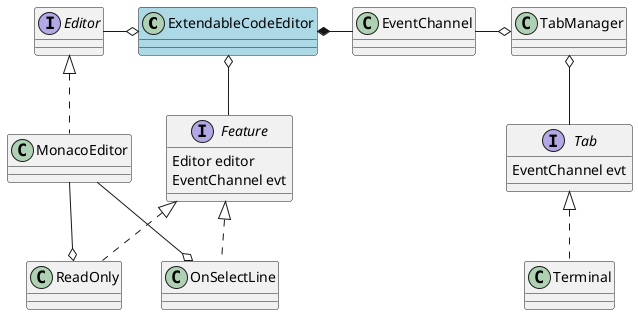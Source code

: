 @startuml

class ExtendableCodeEditor #LightBlue

interface Feature {
  Editor editor
  EventChannel evt
}

interface Editor


ExtendableCodeEditor o-- Feature

class ReadOnly implements Feature

class OnSelectLine implements Feature

ExtendableCodeEditor o-left- Editor

class MonacoEditor implements Editor

MonacoEditor --o ReadOnly
MonacoEditor --o OnSelectLine

class EventChannel

ExtendableCodeEditor *-right- EventChannel


class TabManager

TabManager o-left- EventChannel

interface Tab {
  EventChannel evt
}

TabManager o-down- Tab

class Terminal implements Tab



@enduml